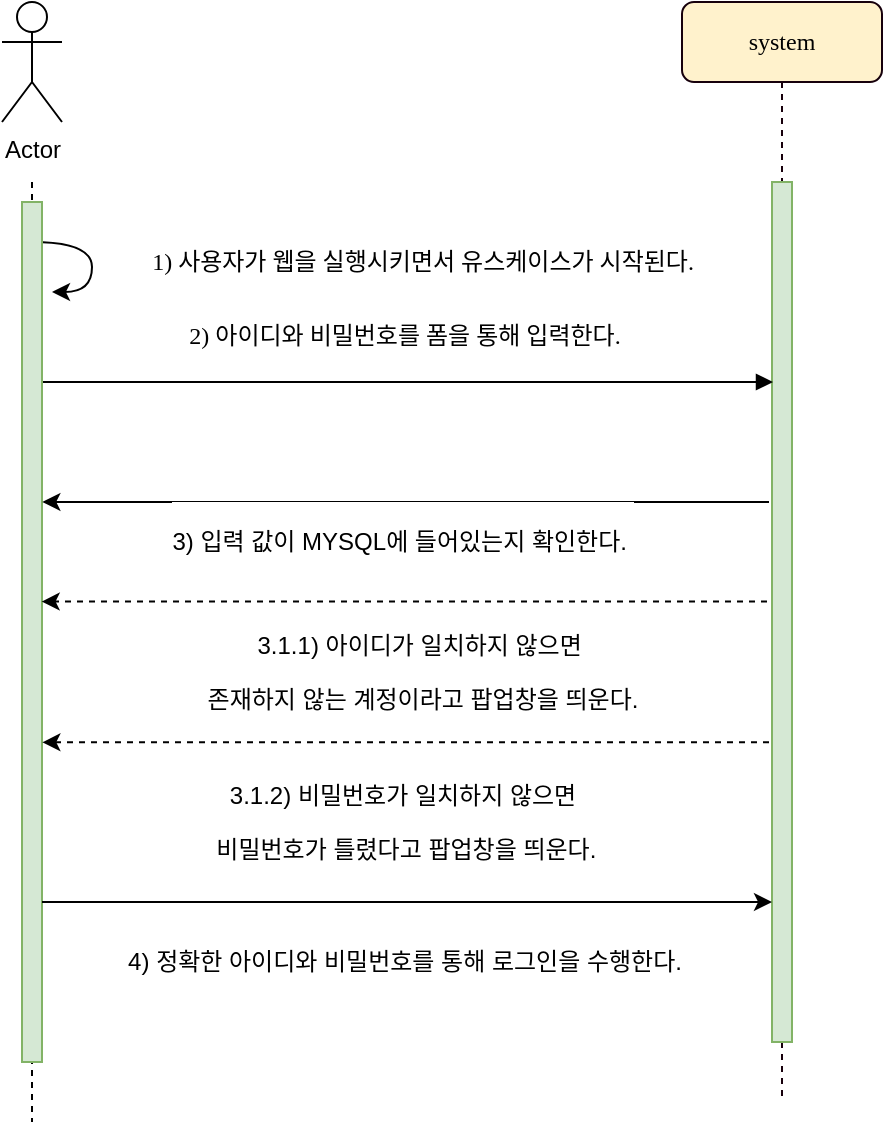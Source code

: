 <mxfile version="12.2.6" type="device" pages="1"><diagram name="Page-1" id="13e1069c-82ec-6db2-03f1-153e76fe0fe0"><mxGraphModel dx="768" dy="408" grid="1" gridSize="10" guides="1" tooltips="1" connect="1" arrows="1" fold="1" page="1" pageScale="1" pageWidth="1100" pageHeight="850" background="#ffffff" math="0" shadow="0"><root><mxCell id="0"/><mxCell id="1" parent="0"/><mxCell id="VtlNMgy8e4Arx-vugRvu-43" value="" style="line;strokeWidth=1;direction=south;html=1;perimeter=backbonePerimeter;points=[];outlineConnect=0;dashed=1;" parent="1" vertex="1"><mxGeometry x="150" y="170" width="10" height="470" as="geometry"/></mxCell><mxCell id="7baba1c4bc27f4b0-2" value="system" style="shape=umlLifeline;perimeter=lifelinePerimeter;whiteSpace=wrap;html=1;container=1;collapsible=0;recursiveResize=0;outlineConnect=0;rounded=1;shadow=0;comic=0;labelBackgroundColor=none;strokeColor=#17000C;strokeWidth=1;fillColor=#fff2cc;fontFamily=Verdana;fontSize=12;align=center;" parent="1" vertex="1"><mxGeometry x="480" y="80" width="100" height="550" as="geometry"/></mxCell><mxCell id="7baba1c4bc27f4b0-10" value="" style="html=1;points=[];perimeter=orthogonalPerimeter;rounded=0;shadow=0;comic=0;labelBackgroundColor=none;strokeColor=#82b366;strokeWidth=1;fillColor=#d5e8d4;fontFamily=Verdana;fontSize=12;align=center;" parent="7baba1c4bc27f4b0-2" vertex="1"><mxGeometry x="45" y="90" width="10" height="430" as="geometry"/></mxCell><mxCell id="7baba1c4bc27f4b0-11" value="&lt;p class=&quot;0&quot; style=&quot;line-height: 140%&quot;&gt;&lt;span lang=&quot;EN-US&quot; style=&quot;letter-spacing: 0pt ; font-size: 9.0pt&quot;&gt;2) &lt;/span&gt;&lt;span style=&quot;font-size: 9.0pt&quot;&gt;아이디와 비밀번호를 폼을 통해 입력한다&lt;/span&gt;&lt;span lang=&quot;EN-US&quot; style=&quot;letter-spacing: 0pt ; font-size: 9.0pt&quot;&gt;.&lt;/span&gt;&lt;/p&gt;" style="html=1;verticalAlign=bottom;endArrow=block;entryX=0;entryY=0;labelBackgroundColor=none;fontFamily=Verdana;fontSize=12;edgeStyle=elbowEdgeStyle;elbow=vertical;" parent="1" edge="1"><mxGeometry relative="1" as="geometry"><mxPoint x="155" y="270" as="sourcePoint"/><mxPoint x="525.5" y="270" as="targetPoint"/></mxGeometry></mxCell><mxCell id="VtlNMgy8e4Arx-vugRvu-23" value="Actor" style="shape=umlActor;verticalLabelPosition=bottom;labelBackgroundColor=#ffffff;verticalAlign=top;html=1;outlineConnect=0;" parent="1" vertex="1"><mxGeometry x="140" y="80" width="30" height="60" as="geometry"/></mxCell><mxCell id="j2PPJ1SfC-ri20C4BlyN-2" value="&lt;span lang=&quot;EN-US&quot; style=&quot;font-family: &amp;#34;맑은 고딕&amp;#34; ; letter-spacing: 0pt ; font-size: 9pt&quot;&gt;1) &lt;/span&gt;&lt;span style=&quot;font-family: &amp;#34;맑은 고딕&amp;#34; ; font-size: 9pt&quot;&gt;사용자가 웹을 실행시키면서 유스케이스가 시작된다&lt;/span&gt;&lt;span lang=&quot;EN-US&quot; style=&quot;font-family: &amp;#34;맑은 고딕&amp;#34; ; letter-spacing: 0pt ; font-size: 9pt&quot;&gt;.&lt;/span&gt;" style="edgeStyle=orthogonalEdgeStyle;curved=1;rounded=0;orthogonalLoop=1;jettySize=auto;html=1;" parent="1" edge="1"><mxGeometry x="-0.2" y="-165" relative="1" as="geometry"><mxPoint x="165" y="225" as="targetPoint"/><mxPoint x="155" y="200" as="sourcePoint"/><Array as="points"><mxPoint x="185" y="200"/><mxPoint x="185" y="225"/></Array><mxPoint x="330" y="10" as="offset"/></mxGeometry></mxCell><mxCell id="VtlNMgy8e4Arx-vugRvu-32" value="" style="html=1;points=[];perimeter=orthogonalPerimeter;fillColor=#d5e8d4;strokeColor=#82b366;" parent="1" vertex="1"><mxGeometry x="150" y="180" width="10" height="430" as="geometry"/></mxCell><mxCell id="j2PPJ1SfC-ri20C4BlyN-7" style="edgeStyle=none;rounded=0;orthogonalLoop=1;jettySize=auto;html=1;entryX=1.167;entryY=0.522;entryDx=0;entryDy=0;entryPerimeter=0;" parent="1" edge="1"><mxGeometry relative="1" as="geometry"><mxPoint x="523.5" y="329.96" as="sourcePoint"/><mxPoint x="160.17" y="329.96" as="targetPoint"/></mxGeometry></mxCell><mxCell id="j2PPJ1SfC-ri20C4BlyN-8" value="&lt;p class=&quot;0&quot; style=&quot;line-height: 140%&quot;&gt;&lt;span lang=&quot;EN-US&quot; style=&quot;letter-spacing: 0pt ; font-size: 9.0pt&quot;&gt;3) &lt;/span&gt;&lt;span style=&quot;font-size: 9.0pt&quot;&gt;입력 값이 &lt;/span&gt;&lt;span lang=&quot;EN-US&quot; style=&quot;letter-spacing: 0pt ; font-size: 9.0pt&quot;&gt;MYSQL&lt;/span&gt;&lt;span style=&quot;font-size: 9.0pt&quot;&gt;에 들어있는지 확인한다&lt;/span&gt;&lt;span lang=&quot;EN-US&quot; style=&quot;letter-spacing: 0pt ; font-size: 9.0pt&quot;&gt;.&amp;nbsp;&lt;/span&gt;&lt;/p&gt;" style="text;html=1;resizable=0;points=[];align=center;verticalAlign=middle;labelBackgroundColor=#ffffff;" parent="j2PPJ1SfC-ri20C4BlyN-7" vertex="1" connectable="0"><mxGeometry x="0.162" y="-3" relative="1" as="geometry"><mxPoint x="27.5" y="23" as="offset"/></mxGeometry></mxCell><mxCell id="j2PPJ1SfC-ri20C4BlyN-9" style="edgeStyle=none;rounded=0;orthogonalLoop=1;jettySize=auto;html=1;entryX=1.233;entryY=0.532;entryDx=0;entryDy=0;entryPerimeter=0;dashed=1;" parent="1" edge="1"><mxGeometry relative="1" as="geometry"><mxPoint x="522.5" y="379.76" as="sourcePoint"/><mxPoint x="159.83" y="379.76" as="targetPoint"/></mxGeometry></mxCell><mxCell id="j2PPJ1SfC-ri20C4BlyN-12" value="&lt;p class=&quot;0&quot; style=&quot;line-height: 120%&quot;&gt;&lt;span lang=&quot;EN-US&quot; style=&quot;letter-spacing: 0pt ; font-size: 9.0pt&quot;&gt;3.1.1) &lt;/span&gt;&lt;span style=&quot;font-size: 9.0pt&quot;&gt;아이디가 일치하지 않으면&amp;nbsp;&lt;/span&gt;&lt;/p&gt;&lt;p class=&quot;0&quot; style=&quot;line-height: 120%&quot;&gt;&lt;span style=&quot;font-size: 9.0pt&quot;&gt;존재하지 않는 계정이라고 팝업창을 띄운다&lt;/span&gt;&lt;span lang=&quot;EN-US&quot; style=&quot;letter-spacing: 0pt ; font-size: 9.0pt&quot;&gt;.&lt;/span&gt;&lt;/p&gt;" style="text;html=1;resizable=0;points=[];align=center;verticalAlign=middle;labelBackgroundColor=#ffffff;" parent="j2PPJ1SfC-ri20C4BlyN-9" vertex="1" connectable="0"><mxGeometry x="0.131" relative="1" as="geometry"><mxPoint x="32.5" y="35" as="offset"/></mxGeometry></mxCell><mxCell id="j2PPJ1SfC-ri20C4BlyN-11" style="edgeStyle=none;rounded=0;orthogonalLoop=1;jettySize=auto;html=1;entryX=1.167;entryY=0.512;entryDx=0;entryDy=0;entryPerimeter=0;dashed=1;" parent="1" edge="1"><mxGeometry relative="1" as="geometry"><mxPoint x="523.5" y="450.16" as="sourcePoint"/><mxPoint x="160.17" y="450.16" as="targetPoint"/></mxGeometry></mxCell><mxCell id="j2PPJ1SfC-ri20C4BlyN-13" value="&lt;p class=&quot;0&quot; style=&quot;line-height: 120%&quot;&gt;&lt;span lang=&quot;EN-US&quot; style=&quot;letter-spacing: 0pt ; font-size: 9.0pt&quot;&gt;3.1.2) &lt;/span&gt;&lt;span style=&quot;font-size: 9.0pt&quot;&gt;비밀번호가 일치하지 않으면&lt;/span&gt;&lt;/p&gt;&lt;p class=&quot;0&quot; style=&quot;line-height: 120%&quot;&gt;&lt;span style=&quot;font-size: 9.0pt&quot;&gt;&amp;nbsp;비밀번호가 틀렸다고 팝업창을 띄운다&lt;/span&gt;&lt;span lang=&quot;EN-US&quot; style=&quot;letter-spacing: 0pt ; font-size: 9.0pt&quot;&gt;.&lt;/span&gt;&lt;/p&gt;" style="text;html=1;resizable=0;points=[];align=center;verticalAlign=middle;labelBackgroundColor=#ffffff;" parent="j2PPJ1SfC-ri20C4BlyN-11" vertex="1" connectable="0"><mxGeometry x="0.096" y="-1" relative="1" as="geometry"><mxPoint x="15.5" y="41" as="offset"/></mxGeometry></mxCell><mxCell id="j2PPJ1SfC-ri20C4BlyN-14" style="edgeStyle=none;rounded=0;orthogonalLoop=1;jettySize=auto;html=1;startArrow=classic;startFill=1;endArrow=none;endFill=0;" parent="1" edge="1"><mxGeometry relative="1" as="geometry"><mxPoint x="525" y="530" as="sourcePoint"/><mxPoint x="160" y="530" as="targetPoint"/></mxGeometry></mxCell><mxCell id="j2PPJ1SfC-ri20C4BlyN-15" value="&lt;p class=&quot;0&quot; style=&quot;line-height: 140%&quot;&gt;&lt;span lang=&quot;EN-US&quot; style=&quot;letter-spacing: 0pt ; font-size: 9.0pt&quot;&gt;4) &lt;/span&gt;&lt;span style=&quot;font-size: 9.0pt&quot;&gt;정확한 아이디와 비밀번호를 통해 로그인을 수행한다&lt;/span&gt;&lt;span lang=&quot;EN-US&quot; style=&quot;letter-spacing: 0pt ; font-size: 9.0pt&quot;&gt;.&lt;/span&gt;&lt;/p&gt;" style="text;html=1;resizable=0;points=[];align=center;verticalAlign=middle;labelBackgroundColor=#ffffff;" parent="j2PPJ1SfC-ri20C4BlyN-14" vertex="1" connectable="0"><mxGeometry x="0.083" y="3" relative="1" as="geometry"><mxPoint x="13" y="27" as="offset"/></mxGeometry></mxCell></root></mxGraphModel></diagram></mxfile>